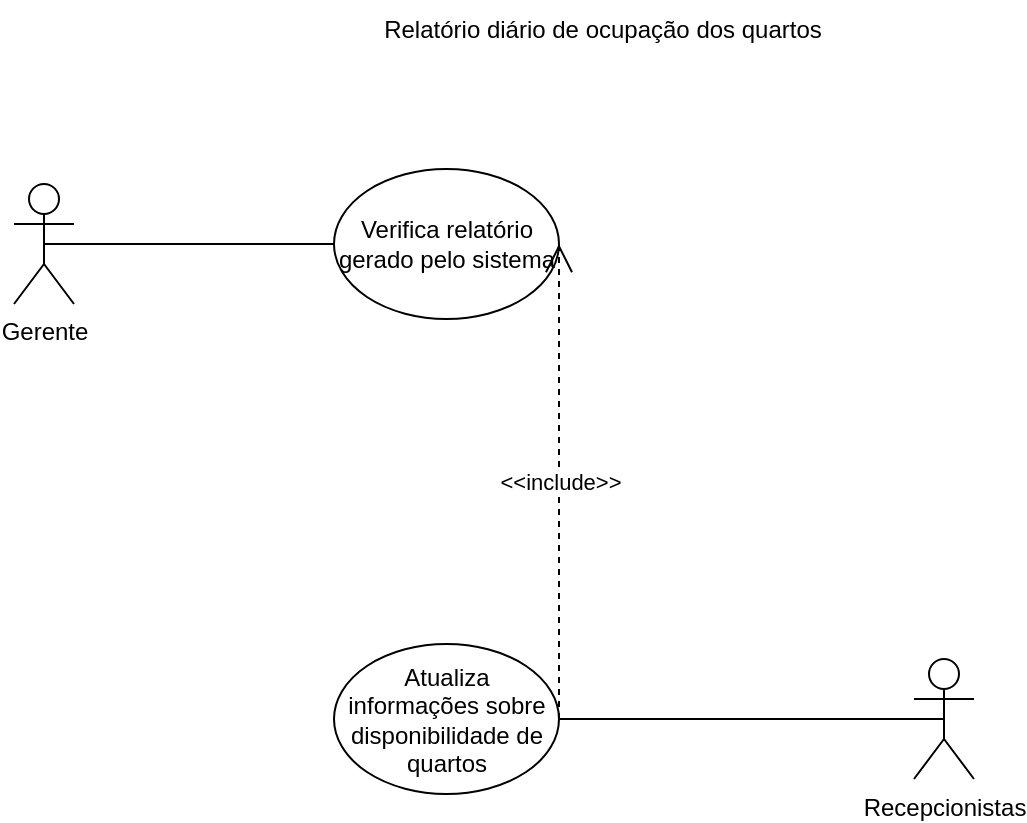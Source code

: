 <mxfile version="22.0.2" type="github">
  <diagram name="Página-1" id="MPoXtA3MTPAz-VzphxqI">
    <mxGraphModel dx="983" dy="573" grid="1" gridSize="10" guides="1" tooltips="1" connect="1" arrows="1" fold="1" page="1" pageScale="1" pageWidth="827" pageHeight="1169" math="0" shadow="0">
      <root>
        <mxCell id="0" />
        <mxCell id="1" parent="0" />
        <mxCell id="bANQHw6V3ULVKYYKiOZj-1" value="Gerente" style="shape=umlActor;verticalLabelPosition=bottom;verticalAlign=top;html=1;outlineConnect=0;" vertex="1" parent="1">
          <mxGeometry x="120" y="330" width="30" height="60" as="geometry" />
        </mxCell>
        <mxCell id="bANQHw6V3ULVKYYKiOZj-2" value="" style="endArrow=none;html=1;rounded=0;exitX=0.5;exitY=0.5;exitDx=0;exitDy=0;exitPerimeter=0;entryX=0;entryY=0.5;entryDx=0;entryDy=0;" edge="1" parent="1" source="bANQHw6V3ULVKYYKiOZj-1" target="bANQHw6V3ULVKYYKiOZj-3">
          <mxGeometry width="50" height="50" relative="1" as="geometry">
            <mxPoint x="140" y="360" as="sourcePoint" />
            <mxPoint x="290" y="280" as="targetPoint" />
          </mxGeometry>
        </mxCell>
        <mxCell id="bANQHw6V3ULVKYYKiOZj-3" value="Verifica relatório gerado pelo sistema" style="ellipse;whiteSpace=wrap;html=1;" vertex="1" parent="1">
          <mxGeometry x="280" y="322.5" width="112.5" height="75" as="geometry" />
        </mxCell>
        <mxCell id="bANQHw6V3ULVKYYKiOZj-4" value="&amp;lt;&amp;lt;include&amp;gt;&amp;gt;" style="endArrow=open;endSize=12;dashed=1;html=1;rounded=0;entryX=1;entryY=0.5;entryDx=0;entryDy=0;exitX=1;exitY=0.5;exitDx=0;exitDy=0;" edge="1" parent="1" source="bANQHw6V3ULVKYYKiOZj-5" target="bANQHw6V3ULVKYYKiOZj-3">
          <mxGeometry width="160" relative="1" as="geometry">
            <mxPoint x="540" y="560" as="sourcePoint" />
            <mxPoint x="520" y="430" as="targetPoint" />
          </mxGeometry>
        </mxCell>
        <mxCell id="bANQHw6V3ULVKYYKiOZj-5" value="Atualiza informações sobre disponibilidade de quartos" style="ellipse;whiteSpace=wrap;html=1;" vertex="1" parent="1">
          <mxGeometry x="280" y="560" width="112.5" height="75" as="geometry" />
        </mxCell>
        <mxCell id="bANQHw6V3ULVKYYKiOZj-6" value="Relatório diário de ocupação dos quartos" style="text;html=1;align=center;verticalAlign=middle;resizable=0;points=[];autosize=1;strokeColor=none;fillColor=none;" vertex="1" parent="1">
          <mxGeometry x="294" y="238" width="240" height="30" as="geometry" />
        </mxCell>
        <mxCell id="bANQHw6V3ULVKYYKiOZj-7" value="Recepcionistas" style="shape=umlActor;verticalLabelPosition=bottom;verticalAlign=top;html=1;outlineConnect=0;" vertex="1" parent="1">
          <mxGeometry x="570" y="567.5" width="30" height="60" as="geometry" />
        </mxCell>
        <mxCell id="bANQHw6V3ULVKYYKiOZj-8" value="" style="endArrow=none;html=1;rounded=0;entryX=0.5;entryY=0.5;entryDx=0;entryDy=0;entryPerimeter=0;exitX=1;exitY=0.5;exitDx=0;exitDy=0;" edge="1" parent="1" source="bANQHw6V3ULVKYYKiOZj-5" target="bANQHw6V3ULVKYYKiOZj-7">
          <mxGeometry width="50" height="50" relative="1" as="geometry">
            <mxPoint x="440" y="630" as="sourcePoint" />
            <mxPoint x="534" y="600" as="targetPoint" />
          </mxGeometry>
        </mxCell>
      </root>
    </mxGraphModel>
  </diagram>
</mxfile>
